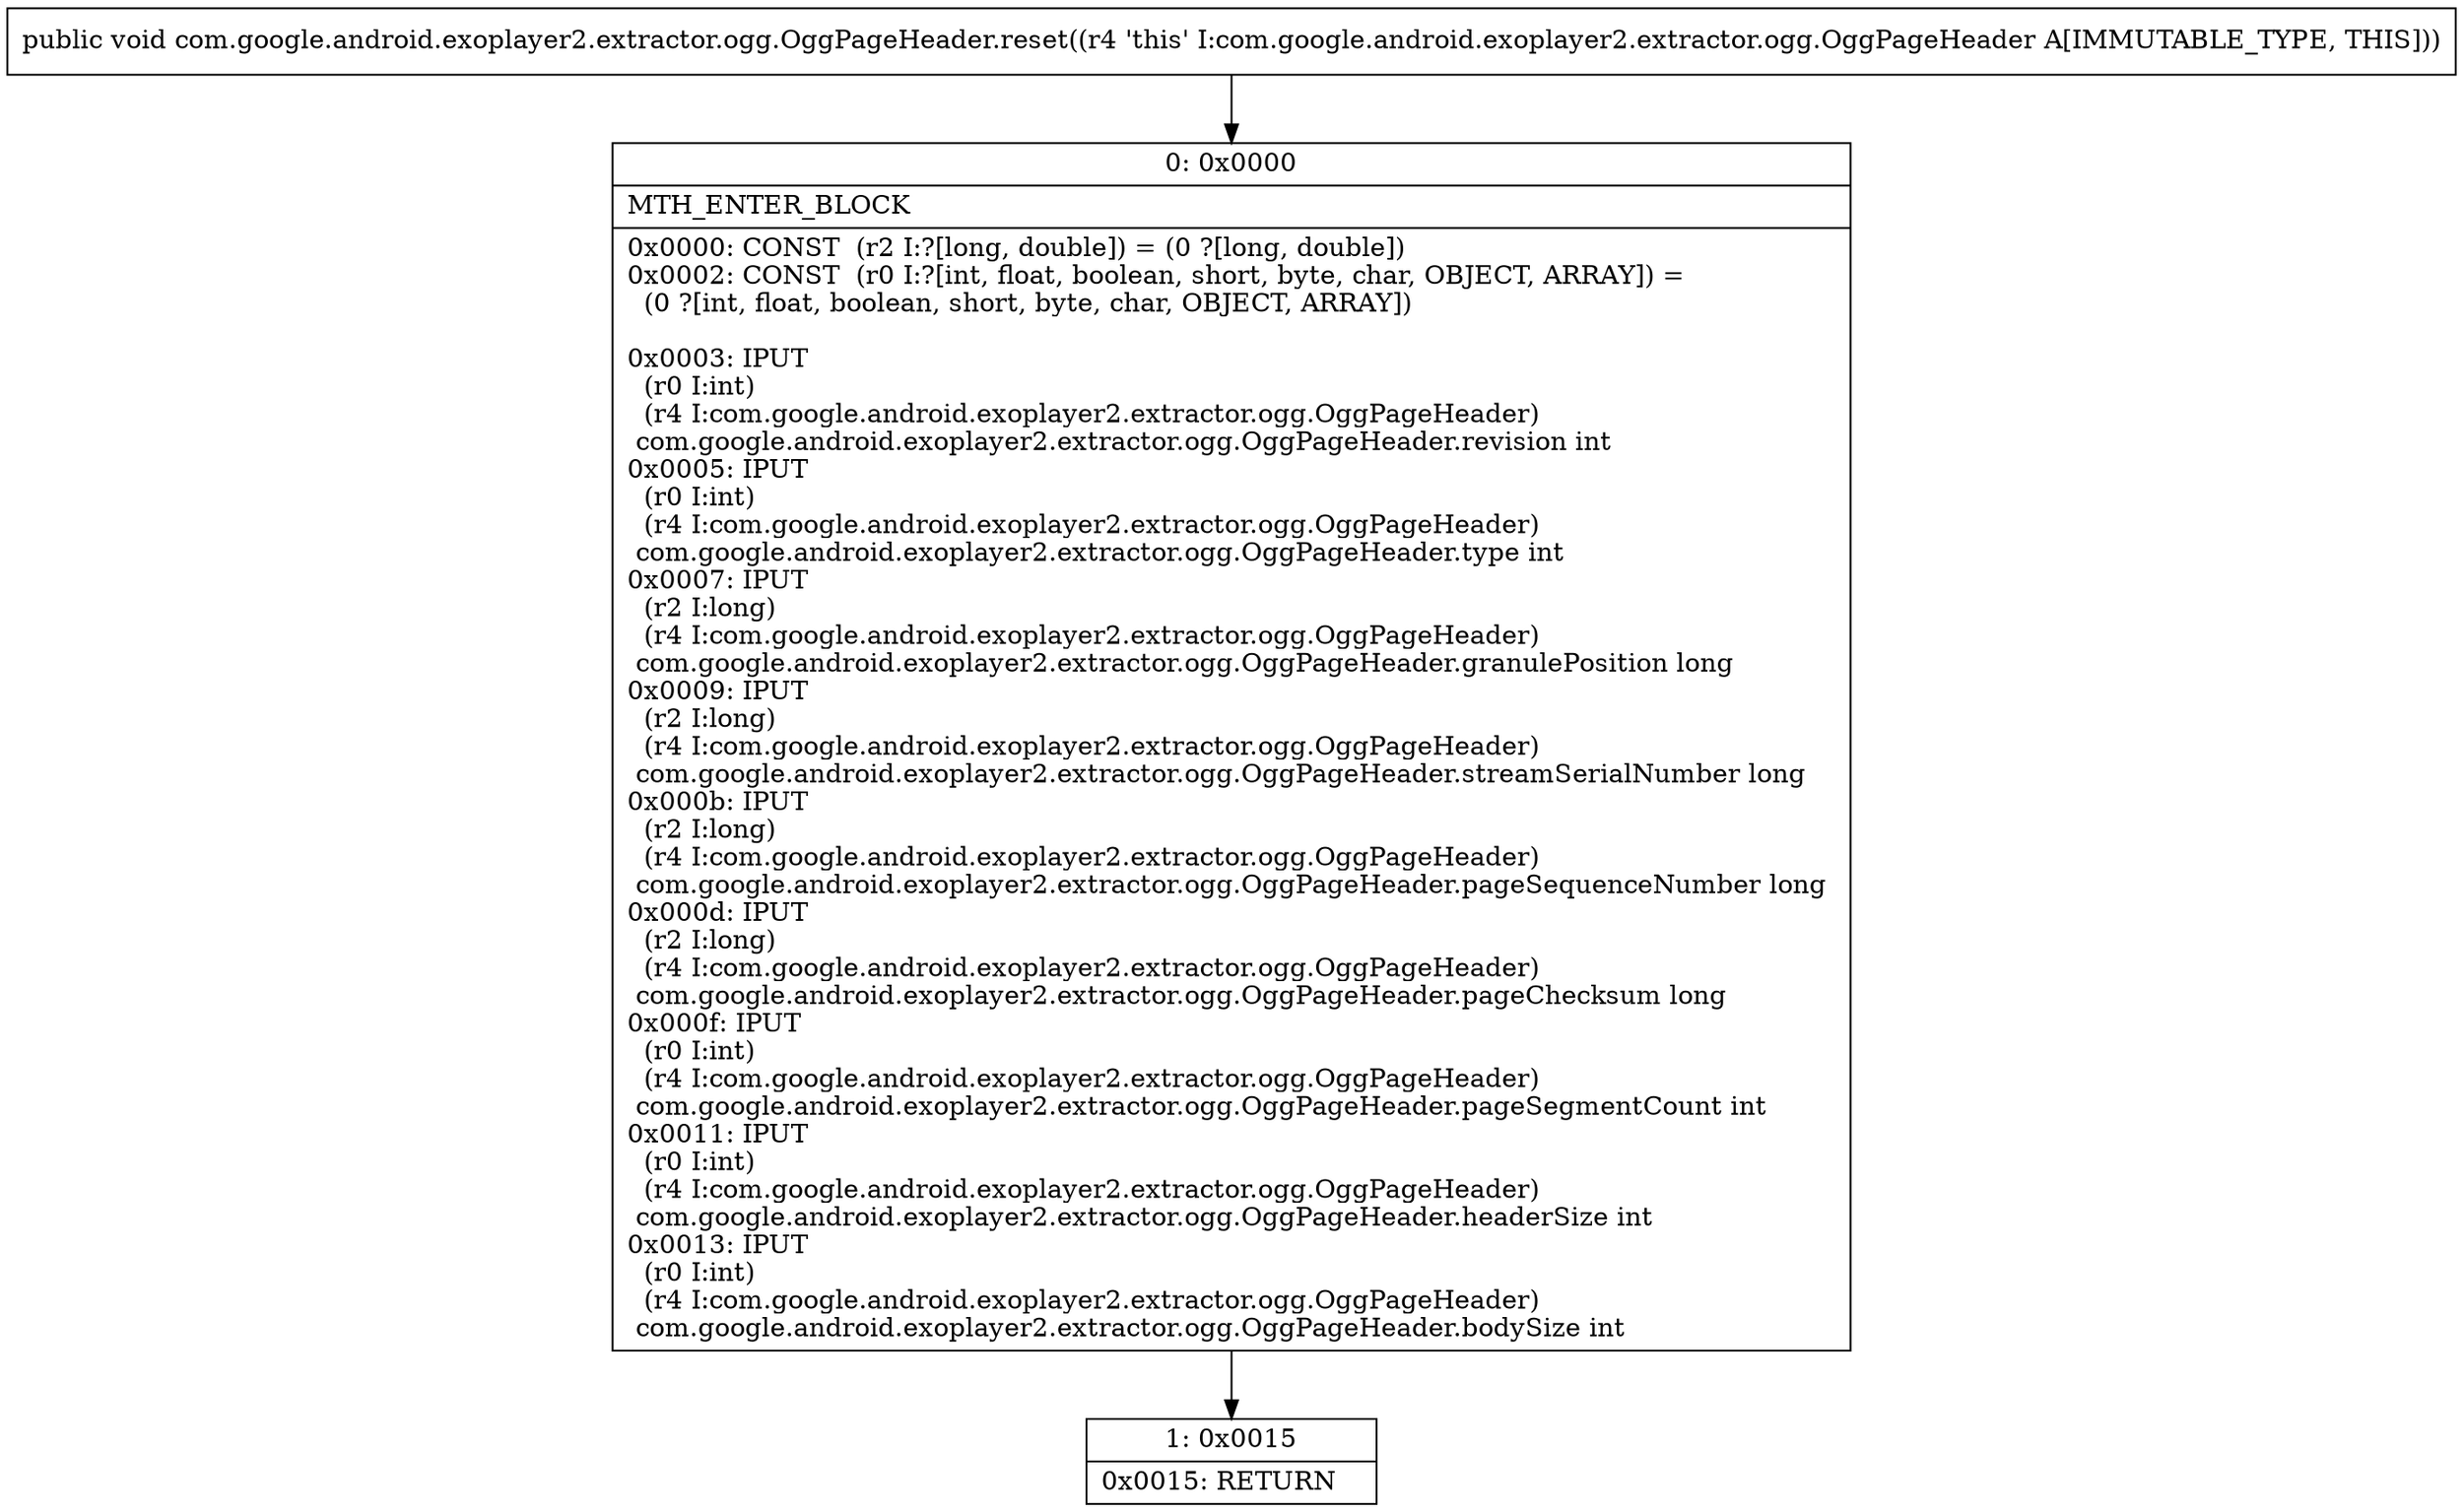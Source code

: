 digraph "CFG forcom.google.android.exoplayer2.extractor.ogg.OggPageHeader.reset()V" {
Node_0 [shape=record,label="{0\:\ 0x0000|MTH_ENTER_BLOCK\l|0x0000: CONST  (r2 I:?[long, double]) = (0 ?[long, double]) \l0x0002: CONST  (r0 I:?[int, float, boolean, short, byte, char, OBJECT, ARRAY]) = \l  (0 ?[int, float, boolean, short, byte, char, OBJECT, ARRAY])\l \l0x0003: IPUT  \l  (r0 I:int)\l  (r4 I:com.google.android.exoplayer2.extractor.ogg.OggPageHeader)\l com.google.android.exoplayer2.extractor.ogg.OggPageHeader.revision int \l0x0005: IPUT  \l  (r0 I:int)\l  (r4 I:com.google.android.exoplayer2.extractor.ogg.OggPageHeader)\l com.google.android.exoplayer2.extractor.ogg.OggPageHeader.type int \l0x0007: IPUT  \l  (r2 I:long)\l  (r4 I:com.google.android.exoplayer2.extractor.ogg.OggPageHeader)\l com.google.android.exoplayer2.extractor.ogg.OggPageHeader.granulePosition long \l0x0009: IPUT  \l  (r2 I:long)\l  (r4 I:com.google.android.exoplayer2.extractor.ogg.OggPageHeader)\l com.google.android.exoplayer2.extractor.ogg.OggPageHeader.streamSerialNumber long \l0x000b: IPUT  \l  (r2 I:long)\l  (r4 I:com.google.android.exoplayer2.extractor.ogg.OggPageHeader)\l com.google.android.exoplayer2.extractor.ogg.OggPageHeader.pageSequenceNumber long \l0x000d: IPUT  \l  (r2 I:long)\l  (r4 I:com.google.android.exoplayer2.extractor.ogg.OggPageHeader)\l com.google.android.exoplayer2.extractor.ogg.OggPageHeader.pageChecksum long \l0x000f: IPUT  \l  (r0 I:int)\l  (r4 I:com.google.android.exoplayer2.extractor.ogg.OggPageHeader)\l com.google.android.exoplayer2.extractor.ogg.OggPageHeader.pageSegmentCount int \l0x0011: IPUT  \l  (r0 I:int)\l  (r4 I:com.google.android.exoplayer2.extractor.ogg.OggPageHeader)\l com.google.android.exoplayer2.extractor.ogg.OggPageHeader.headerSize int \l0x0013: IPUT  \l  (r0 I:int)\l  (r4 I:com.google.android.exoplayer2.extractor.ogg.OggPageHeader)\l com.google.android.exoplayer2.extractor.ogg.OggPageHeader.bodySize int \l}"];
Node_1 [shape=record,label="{1\:\ 0x0015|0x0015: RETURN   \l}"];
MethodNode[shape=record,label="{public void com.google.android.exoplayer2.extractor.ogg.OggPageHeader.reset((r4 'this' I:com.google.android.exoplayer2.extractor.ogg.OggPageHeader A[IMMUTABLE_TYPE, THIS])) }"];
MethodNode -> Node_0;
Node_0 -> Node_1;
}

